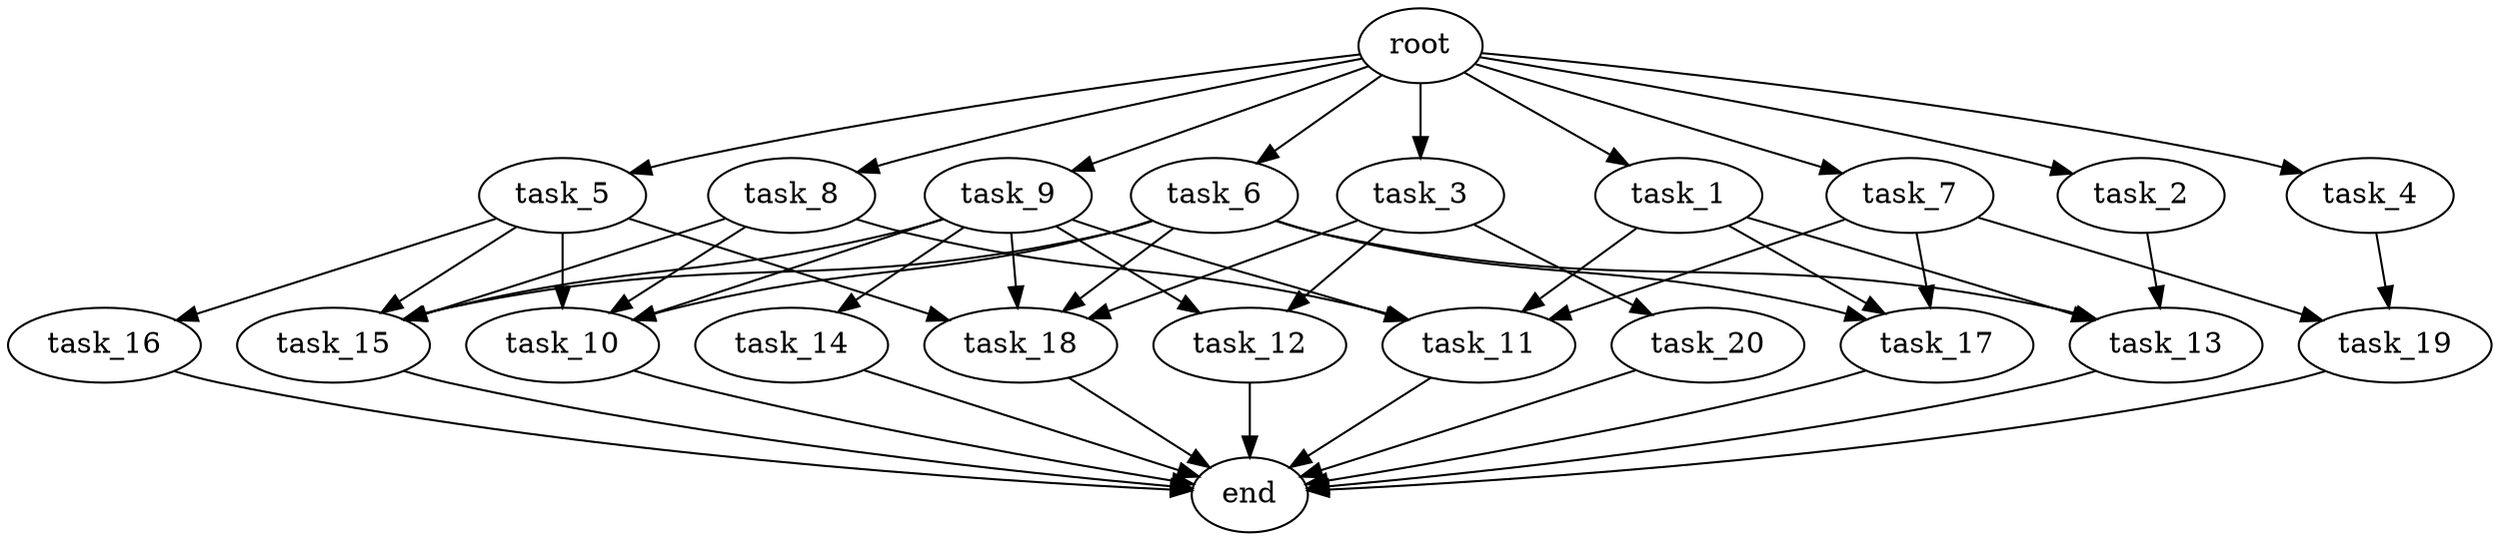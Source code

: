 digraph G {
  root [size="0.000000e+00"];
  task_1 [size="4.358449e+10"];
  task_2 [size="6.260965e+10"];
  task_3 [size="7.900325e+10"];
  task_4 [size="1.909954e+10"];
  task_5 [size="3.009878e+10"];
  task_6 [size="4.634792e+10"];
  task_7 [size="4.740417e+10"];
  task_8 [size="2.191465e+09"];
  task_9 [size="1.661889e+10"];
  task_10 [size="1.525070e+10"];
  task_11 [size="7.026278e+10"];
  task_12 [size="9.638705e+10"];
  task_13 [size="4.715420e+10"];
  task_14 [size="8.598105e+10"];
  task_15 [size="5.852677e+10"];
  task_16 [size="2.014183e+10"];
  task_17 [size="5.694735e+10"];
  task_18 [size="8.338551e+10"];
  task_19 [size="5.101709e+09"];
  task_20 [size="7.973494e+08"];
  end [size="0.000000e+00"];

  root -> task_1 [size="1.000000e-12"];
  root -> task_2 [size="1.000000e-12"];
  root -> task_3 [size="1.000000e-12"];
  root -> task_4 [size="1.000000e-12"];
  root -> task_5 [size="1.000000e-12"];
  root -> task_6 [size="1.000000e-12"];
  root -> task_7 [size="1.000000e-12"];
  root -> task_8 [size="1.000000e-12"];
  root -> task_9 [size="1.000000e-12"];
  task_1 -> task_11 [size="1.756570e+08"];
  task_1 -> task_13 [size="1.571807e+08"];
  task_1 -> task_17 [size="1.898245e+08"];
  task_2 -> task_13 [size="1.571807e+08"];
  task_3 -> task_12 [size="4.819352e+08"];
  task_3 -> task_18 [size="2.084638e+08"];
  task_3 -> task_20 [size="7.973494e+06"];
  task_4 -> task_19 [size="2.550854e+07"];
  task_5 -> task_10 [size="3.812675e+07"];
  task_5 -> task_15 [size="1.463169e+08"];
  task_5 -> task_16 [size="2.014183e+08"];
  task_5 -> task_18 [size="2.084638e+08"];
  task_6 -> task_10 [size="3.812675e+07"];
  task_6 -> task_13 [size="1.571807e+08"];
  task_6 -> task_15 [size="1.463169e+08"];
  task_6 -> task_17 [size="1.898245e+08"];
  task_6 -> task_18 [size="2.084638e+08"];
  task_7 -> task_11 [size="1.756570e+08"];
  task_7 -> task_17 [size="1.898245e+08"];
  task_7 -> task_19 [size="2.550854e+07"];
  task_8 -> task_10 [size="3.812675e+07"];
  task_8 -> task_11 [size="1.756570e+08"];
  task_8 -> task_15 [size="1.463169e+08"];
  task_9 -> task_10 [size="3.812675e+07"];
  task_9 -> task_11 [size="1.756570e+08"];
  task_9 -> task_12 [size="4.819352e+08"];
  task_9 -> task_14 [size="8.598105e+08"];
  task_9 -> task_15 [size="1.463169e+08"];
  task_9 -> task_18 [size="2.084638e+08"];
  task_10 -> end [size="1.000000e-12"];
  task_11 -> end [size="1.000000e-12"];
  task_12 -> end [size="1.000000e-12"];
  task_13 -> end [size="1.000000e-12"];
  task_14 -> end [size="1.000000e-12"];
  task_15 -> end [size="1.000000e-12"];
  task_16 -> end [size="1.000000e-12"];
  task_17 -> end [size="1.000000e-12"];
  task_18 -> end [size="1.000000e-12"];
  task_19 -> end [size="1.000000e-12"];
  task_20 -> end [size="1.000000e-12"];
}
